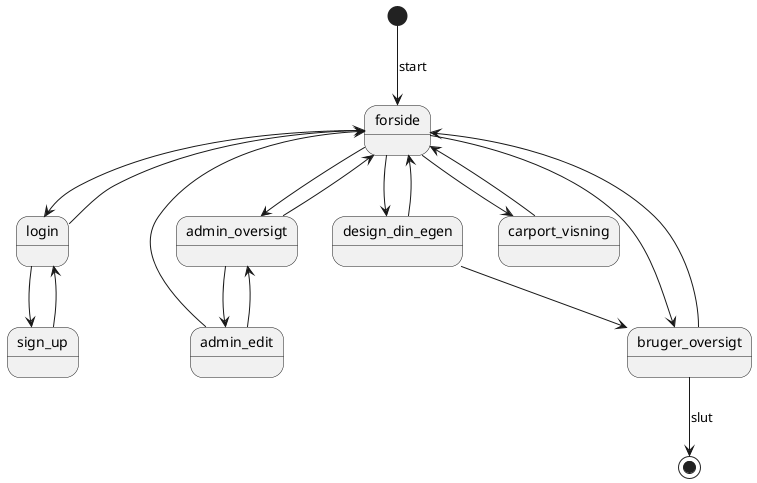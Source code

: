 @startuml

[*]--> forside : start
state forside
forside --> login
forside --> admin_oversigt
forside --> bruger_oversigt
forside --> design_din_egen
forside --> carport_visning


state login
login --> forside
login --> sign_up

state sign_up
sign_up --> login

state carport_visning
carport_visning --> forside

state design_din_egen
design_din_egen --> forside
design_din_egen --> bruger_oversigt

state bruger_oversigt
bruger_oversigt --> forside
bruger_oversigt --> [*] : slut

state admin_oversigt
admin_oversigt --> forside
admin_oversigt --> admin_edit


state admin_edit
admin_edit --> forside
admin_edit --> admin_oversigt


@enduml